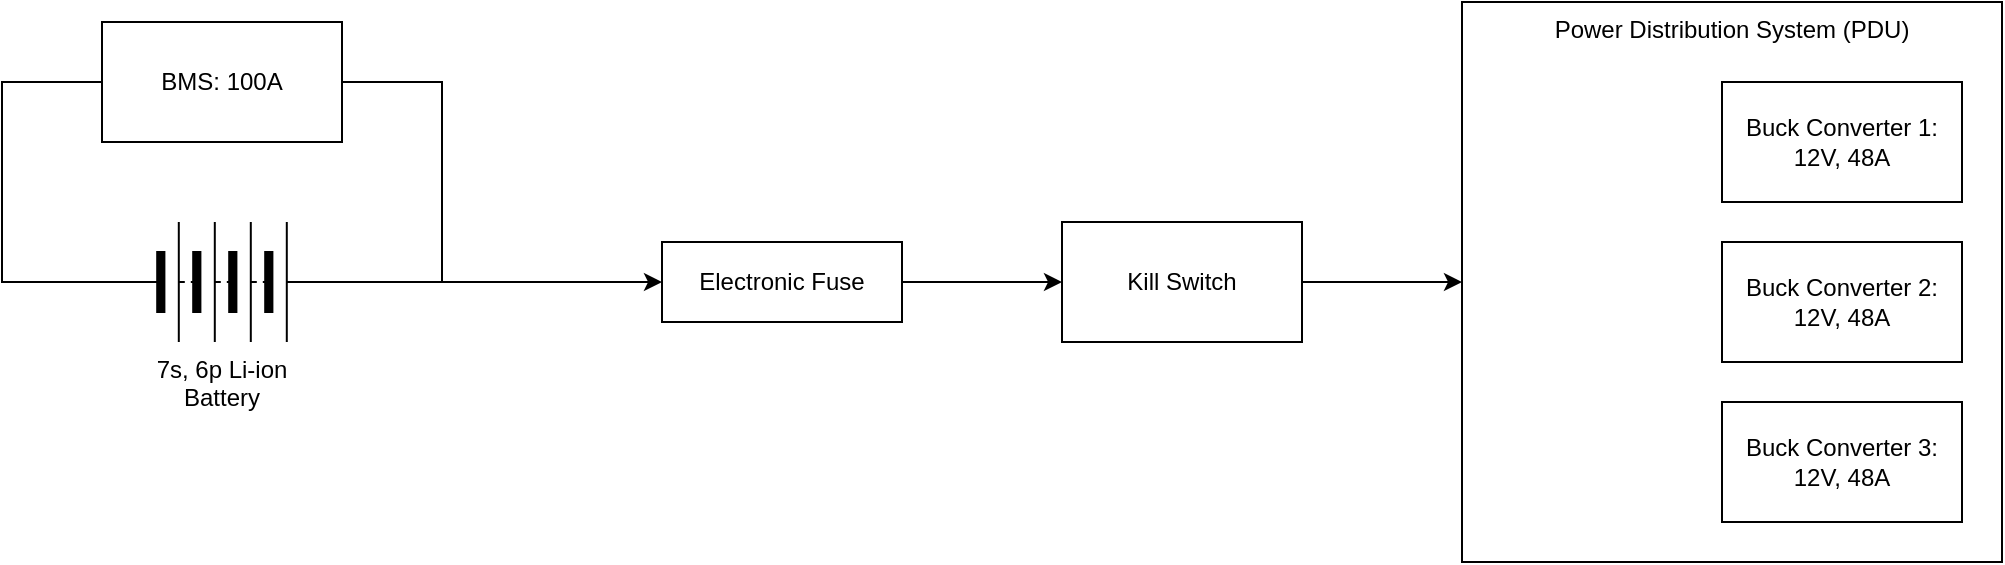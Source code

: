 <mxfile version="20.0.3" type="github">
  <diagram id="DwsS2J723ZOZaTvMe3t2" name="Page-1">
    <mxGraphModel dx="1203" dy="1820" grid="1" gridSize="10" guides="1" tooltips="1" connect="1" arrows="1" fold="1" page="1" pageScale="1" pageWidth="850" pageHeight="1100" math="0" shadow="0">
      <root>
        <mxCell id="0" />
        <mxCell id="1" parent="0" />
        <mxCell id="kzE1yxQLpQRsYS8nyMCZ-12" value="" style="edgeStyle=orthogonalEdgeStyle;rounded=0;orthogonalLoop=1;jettySize=auto;html=1;" edge="1" parent="1" source="kzE1yxQLpQRsYS8nyMCZ-1" target="kzE1yxQLpQRsYS8nyMCZ-11">
          <mxGeometry relative="1" as="geometry" />
        </mxCell>
        <mxCell id="kzE1yxQLpQRsYS8nyMCZ-1" value="7s, 6p Li-ion Battery" style="pointerEvents=1;verticalLabelPosition=bottom;shadow=0;dashed=0;align=center;html=1;verticalAlign=top;shape=mxgraph.electrical.miscellaneous.batteryStack;whiteSpace=wrap;" vertex="1" parent="1">
          <mxGeometry x="130" y="90" width="100" height="60" as="geometry" />
        </mxCell>
        <mxCell id="kzE1yxQLpQRsYS8nyMCZ-4" value="BMS: 100A" style="whiteSpace=wrap;html=1;verticalAlign=middle;shadow=0;dashed=0;" vertex="1" parent="1">
          <mxGeometry x="120" y="-10" width="120" height="60" as="geometry" />
        </mxCell>
        <mxCell id="kzE1yxQLpQRsYS8nyMCZ-9" value="" style="endArrow=none;html=1;rounded=0;exitX=0;exitY=0.5;exitDx=0;exitDy=0;entryX=0;entryY=0.5;entryDx=0;entryDy=0;" edge="1" parent="1" source="kzE1yxQLpQRsYS8nyMCZ-1" target="kzE1yxQLpQRsYS8nyMCZ-4">
          <mxGeometry width="50" height="50" relative="1" as="geometry">
            <mxPoint x="380" y="240" as="sourcePoint" />
            <mxPoint x="430" y="190" as="targetPoint" />
            <Array as="points">
              <mxPoint x="70" y="120" />
              <mxPoint x="70" y="20" />
            </Array>
          </mxGeometry>
        </mxCell>
        <mxCell id="kzE1yxQLpQRsYS8nyMCZ-10" value="" style="endArrow=none;html=1;rounded=0;entryX=1;entryY=0.5;entryDx=0;entryDy=0;exitX=1;exitY=0.5;exitDx=0;exitDy=0;" edge="1" parent="1" source="kzE1yxQLpQRsYS8nyMCZ-1" target="kzE1yxQLpQRsYS8nyMCZ-4">
          <mxGeometry width="50" height="50" relative="1" as="geometry">
            <mxPoint x="380" y="240" as="sourcePoint" />
            <mxPoint x="430" y="190" as="targetPoint" />
            <Array as="points">
              <mxPoint x="290" y="120" />
              <mxPoint x="290" y="20" />
            </Array>
          </mxGeometry>
        </mxCell>
        <mxCell id="kzE1yxQLpQRsYS8nyMCZ-16" value="" style="edgeStyle=orthogonalEdgeStyle;rounded=0;orthogonalLoop=1;jettySize=auto;html=1;" edge="1" parent="1" source="kzE1yxQLpQRsYS8nyMCZ-11" target="kzE1yxQLpQRsYS8nyMCZ-15">
          <mxGeometry relative="1" as="geometry" />
        </mxCell>
        <mxCell id="kzE1yxQLpQRsYS8nyMCZ-11" value="Electronic Fuse" style="whiteSpace=wrap;verticalAlign=middle;shadow=0;dashed=0;" vertex="1" parent="1">
          <mxGeometry x="400" y="100" width="120" height="40" as="geometry" />
        </mxCell>
        <mxCell id="kzE1yxQLpQRsYS8nyMCZ-19" value="" style="edgeStyle=orthogonalEdgeStyle;rounded=0;orthogonalLoop=1;jettySize=auto;html=1;" edge="1" parent="1" source="kzE1yxQLpQRsYS8nyMCZ-15" target="kzE1yxQLpQRsYS8nyMCZ-18">
          <mxGeometry relative="1" as="geometry" />
        </mxCell>
        <mxCell id="kzE1yxQLpQRsYS8nyMCZ-15" value="Kill Switch" style="whiteSpace=wrap;html=1;verticalAlign=middle;shadow=0;dashed=0;" vertex="1" parent="1">
          <mxGeometry x="600" y="90" width="120" height="60" as="geometry" />
        </mxCell>
        <mxCell id="kzE1yxQLpQRsYS8nyMCZ-18" value="Power Distribution System (PDU)" style="whiteSpace=wrap;html=1;shadow=0;dashed=0;verticalAlign=top;" vertex="1" parent="1">
          <mxGeometry x="800" y="-20" width="270" height="280" as="geometry" />
        </mxCell>
        <mxCell id="kzE1yxQLpQRsYS8nyMCZ-22" value="Buck Converter 1: 12V, 48A" style="rounded=0;whiteSpace=wrap;html=1;" vertex="1" parent="1">
          <mxGeometry x="930" y="20" width="120" height="60" as="geometry" />
        </mxCell>
        <mxCell id="kzE1yxQLpQRsYS8nyMCZ-23" value="Buck Converter 2: 12V, 48A" style="rounded=0;whiteSpace=wrap;html=1;" vertex="1" parent="1">
          <mxGeometry x="930" y="100" width="120" height="60" as="geometry" />
        </mxCell>
        <mxCell id="kzE1yxQLpQRsYS8nyMCZ-24" value="Buck Converter 3: 12V, 48A" style="rounded=0;whiteSpace=wrap;html=1;" vertex="1" parent="1">
          <mxGeometry x="930" y="180" width="120" height="60" as="geometry" />
        </mxCell>
      </root>
    </mxGraphModel>
  </diagram>
</mxfile>
